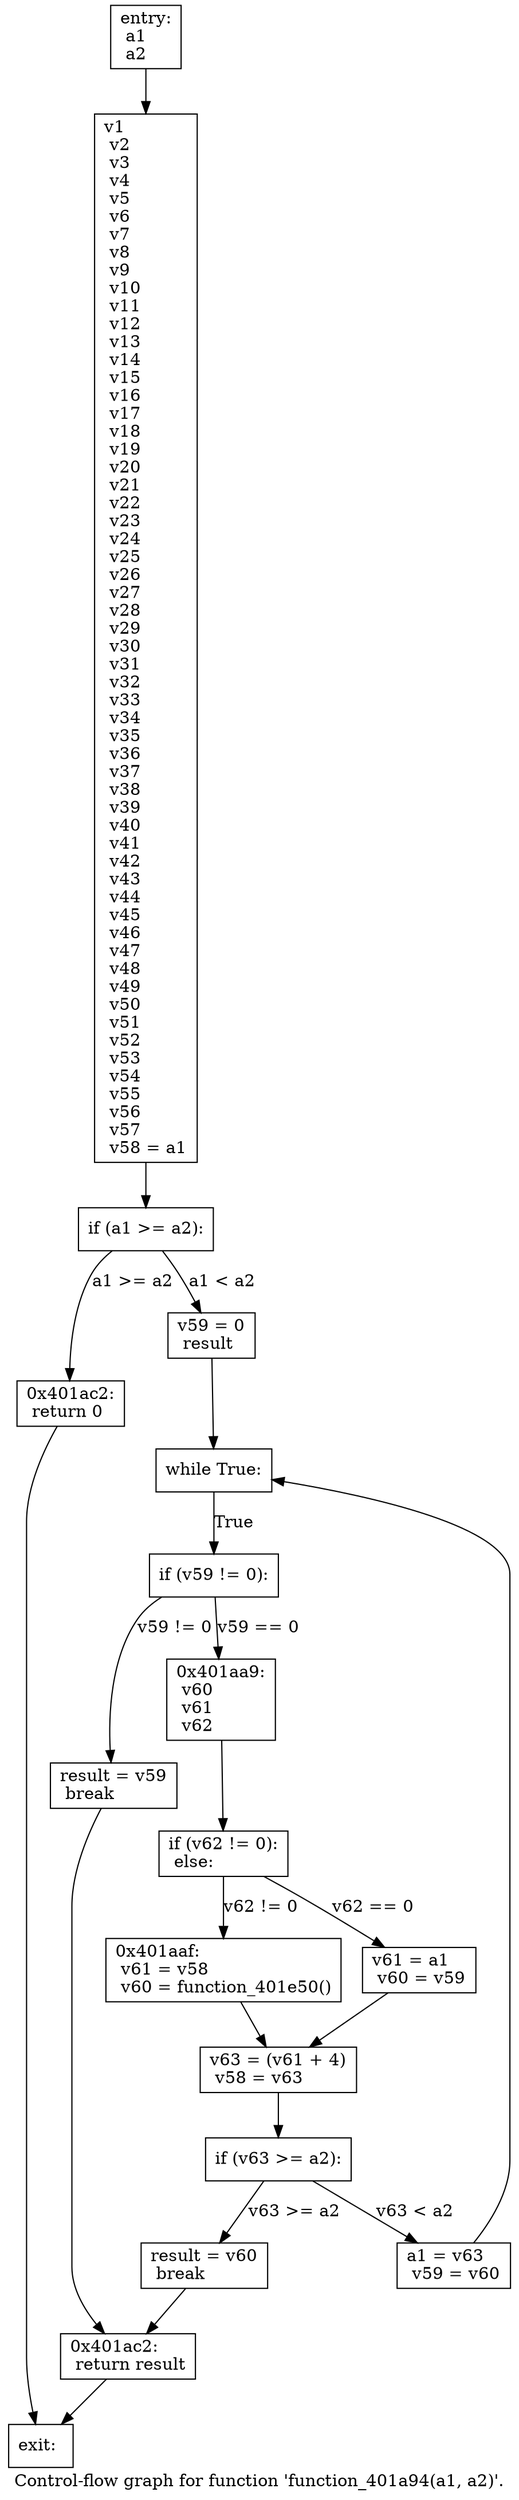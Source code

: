 digraph "Control-flow graph for function 'function_401a94(a1, a2)'." {
  label="Control-flow graph for function 'function_401a94(a1, a2)'.";
  node [shape=record];

  Node000001DDBF40D380 [label="{entry:\l  a1\l  a2\l}"];
  Node000001DDBF40D380 -> Node000001DDBF40D700;
  Node000001DDBF40D700 [label="{  v1\l  v2\l  v3\l  v4\l  v5\l  v6\l  v7\l  v8\l  v9\l  v10\l  v11\l  v12\l  v13\l  v14\l  v15\l  v16\l  v17\l  v18\l  v19\l  v20\l  v21\l  v22\l  v23\l  v24\l  v25\l  v26\l  v27\l  v28\l  v29\l  v30\l  v31\l  v32\l  v33\l  v34\l  v35\l  v36\l  v37\l  v38\l  v39\l  v40\l  v41\l  v42\l  v43\l  v44\l  v45\l  v46\l  v47\l  v48\l  v49\l  v50\l  v51\l  v52\l  v53\l  v54\l  v55\l  v56\l  v57\l  v58 = a1\l}"];
  Node000001DDBF40D700 -> Node000001DDBF40D9A0;
  Node000001DDBF40D9A0 [label="{  if (a1 \>= a2):\l}"];
  Node000001DDBF40D9A0 -> Node000001DDBF40C4A0 [label="a1 \>= a2"];
  Node000001DDBF40D9A0 -> Node000001DDBF40DC40 [label="a1 \< a2"];
  Node000001DDBF40C4A0 [label="{0x401ac2:\l  return 0\l}"];
  Node000001DDBF40C4A0 -> Node000001DDBF40C900;
  Node000001DDBF40DC40 [label="{  v59 = 0\l  result\l}"];
  Node000001DDBF40DC40 -> Node000001DDBF40C2E0;
  Node000001DDBF40C900 [label="{exit:\l}"];
  Node000001DDBF40C2E0 [label="{  while True:\l}"];
  Node000001DDBF40C2E0 -> Node000001DDBF40CDD0 [label="True"];
  Node000001DDBF40CDD0 [label="{  if (v59 != 0):\l}"];
  Node000001DDBF40CDD0 -> Node000001DDBF40F450 [label="v59 != 0"];
  Node000001DDBF40CDD0 -> Node000001DDBF40EC00 [label="v59 == 0"];
  Node000001DDBF40F450 [label="{  result = v59\l  break\l}"];
  Node000001DDBF40F450 -> Node000001DDBF40D0E0;
  Node000001DDBF40EC00 [label="{0x401aa9:\l  v60\l  v61\l  v62\l}"];
  Node000001DDBF40EC00 -> Node000001DDBF40F7D0;
  Node000001DDBF40D0E0 [label="{0x401ac2:\l  return result\l}"];
  Node000001DDBF40D0E0 -> Node000001DDBF40C900;
  Node000001DDBF40F7D0 [label="{  if (v62 != 0):\l  else:\l}"];
  Node000001DDBF40F7D0 -> Node000001DDBF40EA40 [label="v62 != 0"];
  Node000001DDBF40F7D0 -> Node000001DDBF40F530 [label="v62 == 0"];
  Node000001DDBF40EA40 [label="{0x401aaf:\l  v61 = v58\l  v60 = function_401e50()\l}"];
  Node000001DDBF40EA40 -> Node000001DDBF40DFC0;
  Node000001DDBF40F530 [label="{  v61 = a1\l  v60 = v59\l}"];
  Node000001DDBF40F530 -> Node000001DDBF40DFC0;
  Node000001DDBF40DFC0 [label="{  v63 = (v61 + 4)\l  v58 = v63\l}"];
  Node000001DDBF40DFC0 -> Node000001DDBF40E030;
  Node000001DDBF40E030 [label="{  if (v63 \>= a2):\l}"];
  Node000001DDBF40E030 -> Node000001DDBF40F4C0 [label="v63 \>= a2"];
  Node000001DDBF40E030 -> Node000001DDBF40ED50 [label="v63 \< a2"];
  Node000001DDBF40F4C0 [label="{  result = v60\l  break\l}"];
  Node000001DDBF40F4C0 -> Node000001DDBF40D0E0;
  Node000001DDBF40ED50 [label="{  a1 = v63\l  v59 = v60\l}"];
  Node000001DDBF40ED50 -> Node000001DDBF40C2E0;

}
